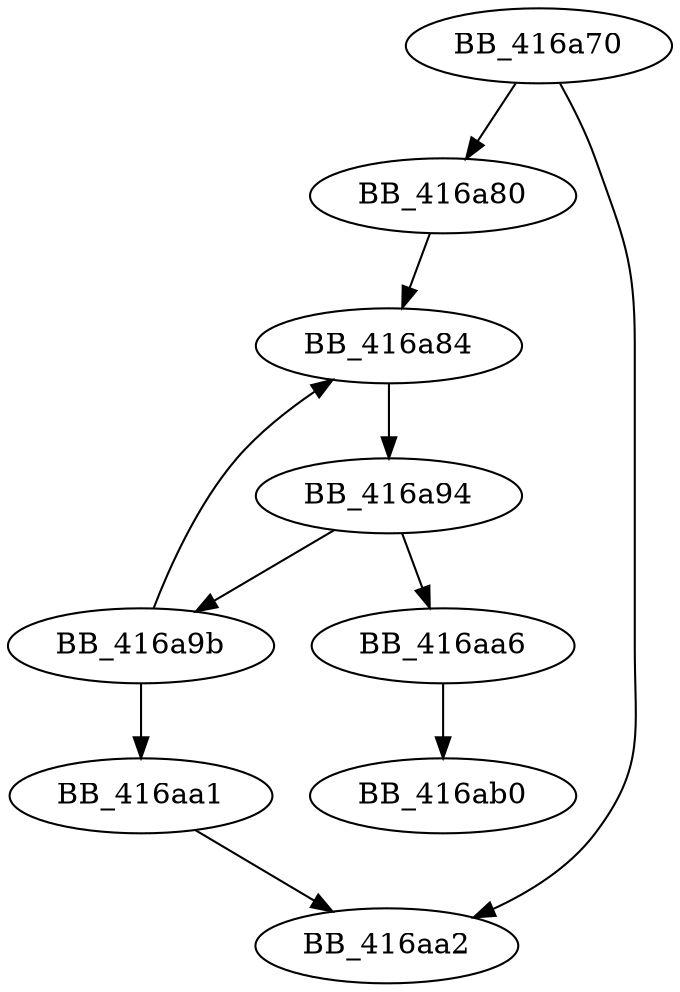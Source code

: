 DiGraph __strcats{
BB_416a70->BB_416a80
BB_416a70->BB_416aa2
BB_416a80->BB_416a84
BB_416a84->BB_416a94
BB_416a94->BB_416a9b
BB_416a94->BB_416aa6
BB_416a9b->BB_416a84
BB_416a9b->BB_416aa1
BB_416aa1->BB_416aa2
BB_416aa6->BB_416ab0
}

